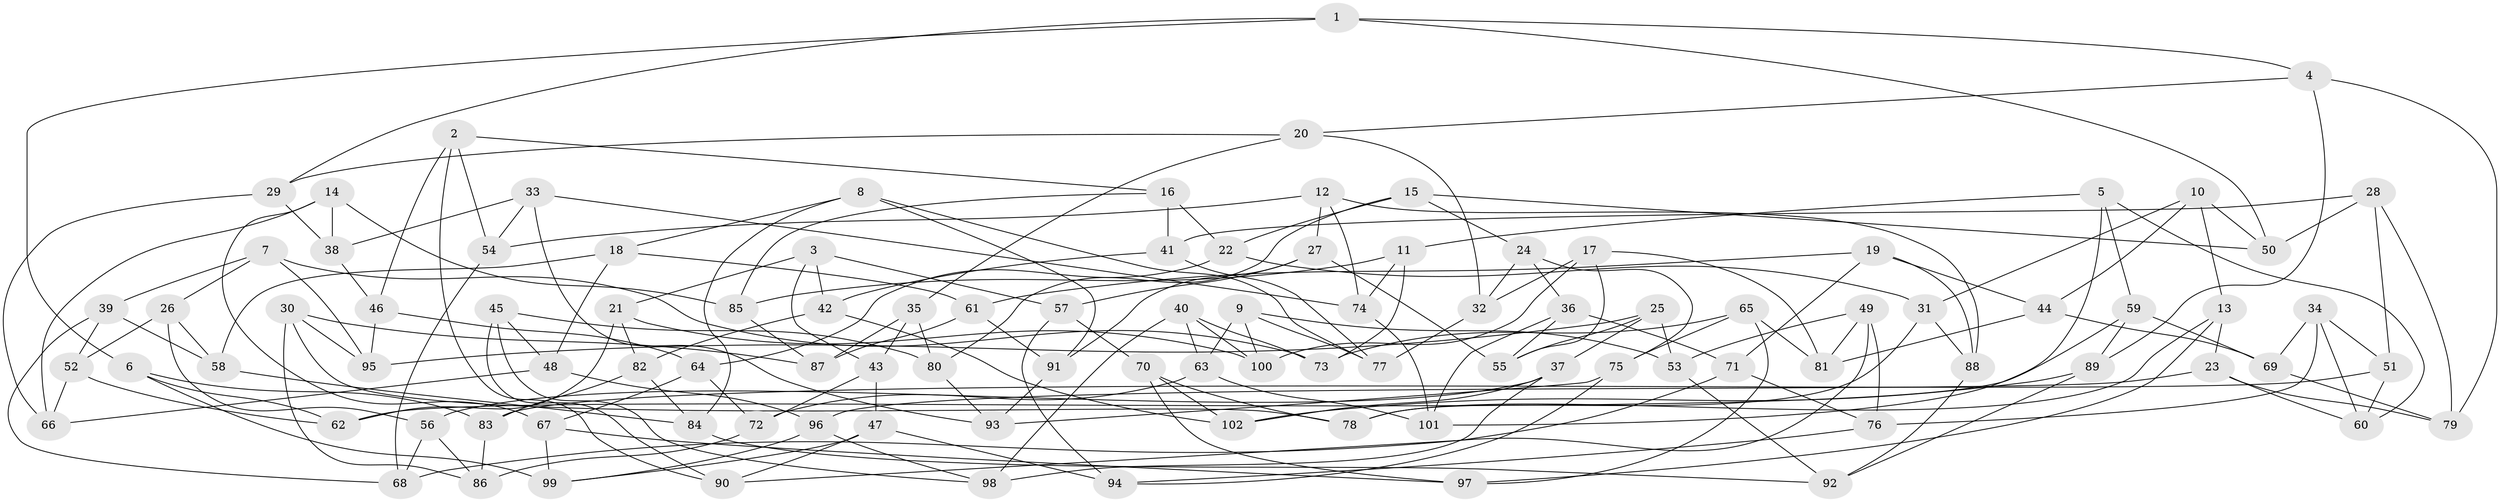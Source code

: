 // Generated by graph-tools (version 1.1) at 2025/59/03/09/25 04:59:27]
// undirected, 102 vertices, 204 edges
graph export_dot {
graph [start="1"]
  node [color=gray90,style=filled];
  1;
  2;
  3;
  4;
  5;
  6;
  7;
  8;
  9;
  10;
  11;
  12;
  13;
  14;
  15;
  16;
  17;
  18;
  19;
  20;
  21;
  22;
  23;
  24;
  25;
  26;
  27;
  28;
  29;
  30;
  31;
  32;
  33;
  34;
  35;
  36;
  37;
  38;
  39;
  40;
  41;
  42;
  43;
  44;
  45;
  46;
  47;
  48;
  49;
  50;
  51;
  52;
  53;
  54;
  55;
  56;
  57;
  58;
  59;
  60;
  61;
  62;
  63;
  64;
  65;
  66;
  67;
  68;
  69;
  70;
  71;
  72;
  73;
  74;
  75;
  76;
  77;
  78;
  79;
  80;
  81;
  82;
  83;
  84;
  85;
  86;
  87;
  88;
  89;
  90;
  91;
  92;
  93;
  94;
  95;
  96;
  97;
  98;
  99;
  100;
  101;
  102;
  1 -- 29;
  1 -- 50;
  1 -- 4;
  1 -- 6;
  2 -- 16;
  2 -- 54;
  2 -- 90;
  2 -- 46;
  3 -- 57;
  3 -- 42;
  3 -- 21;
  3 -- 43;
  4 -- 79;
  4 -- 20;
  4 -- 89;
  5 -- 59;
  5 -- 101;
  5 -- 60;
  5 -- 11;
  6 -- 83;
  6 -- 62;
  6 -- 99;
  7 -- 73;
  7 -- 26;
  7 -- 39;
  7 -- 95;
  8 -- 84;
  8 -- 91;
  8 -- 18;
  8 -- 77;
  9 -- 100;
  9 -- 77;
  9 -- 63;
  9 -- 53;
  10 -- 31;
  10 -- 44;
  10 -- 50;
  10 -- 13;
  11 -- 73;
  11 -- 85;
  11 -- 74;
  12 -- 27;
  12 -- 74;
  12 -- 88;
  12 -- 54;
  13 -- 97;
  13 -- 23;
  13 -- 78;
  14 -- 67;
  14 -- 85;
  14 -- 38;
  14 -- 66;
  15 -- 22;
  15 -- 24;
  15 -- 80;
  15 -- 50;
  16 -- 85;
  16 -- 41;
  16 -- 22;
  17 -- 81;
  17 -- 55;
  17 -- 100;
  17 -- 32;
  18 -- 58;
  18 -- 61;
  18 -- 48;
  19 -- 88;
  19 -- 44;
  19 -- 71;
  19 -- 61;
  20 -- 32;
  20 -- 35;
  20 -- 29;
  21 -- 100;
  21 -- 62;
  21 -- 82;
  22 -- 31;
  22 -- 64;
  23 -- 96;
  23 -- 60;
  23 -- 79;
  24 -- 75;
  24 -- 32;
  24 -- 36;
  25 -- 95;
  25 -- 55;
  25 -- 53;
  25 -- 37;
  26 -- 56;
  26 -- 52;
  26 -- 58;
  27 -- 57;
  27 -- 91;
  27 -- 55;
  28 -- 79;
  28 -- 41;
  28 -- 51;
  28 -- 50;
  29 -- 66;
  29 -- 38;
  30 -- 95;
  30 -- 78;
  30 -- 86;
  30 -- 87;
  31 -- 88;
  31 -- 78;
  32 -- 77;
  33 -- 38;
  33 -- 93;
  33 -- 74;
  33 -- 54;
  34 -- 69;
  34 -- 76;
  34 -- 51;
  34 -- 60;
  35 -- 87;
  35 -- 80;
  35 -- 43;
  36 -- 71;
  36 -- 55;
  36 -- 101;
  37 -- 56;
  37 -- 98;
  37 -- 102;
  38 -- 46;
  39 -- 58;
  39 -- 68;
  39 -- 52;
  40 -- 63;
  40 -- 98;
  40 -- 73;
  40 -- 100;
  41 -- 42;
  41 -- 77;
  42 -- 82;
  42 -- 102;
  43 -- 47;
  43 -- 72;
  44 -- 69;
  44 -- 81;
  45 -- 90;
  45 -- 98;
  45 -- 80;
  45 -- 48;
  46 -- 64;
  46 -- 95;
  47 -- 99;
  47 -- 90;
  47 -- 94;
  48 -- 96;
  48 -- 66;
  49 -- 81;
  49 -- 68;
  49 -- 76;
  49 -- 53;
  51 -- 60;
  51 -- 83;
  52 -- 62;
  52 -- 66;
  53 -- 92;
  54 -- 68;
  56 -- 86;
  56 -- 68;
  57 -- 94;
  57 -- 70;
  58 -- 84;
  59 -- 62;
  59 -- 89;
  59 -- 69;
  61 -- 87;
  61 -- 91;
  63 -- 72;
  63 -- 101;
  64 -- 72;
  64 -- 67;
  65 -- 75;
  65 -- 73;
  65 -- 81;
  65 -- 97;
  67 -- 97;
  67 -- 99;
  69 -- 79;
  70 -- 102;
  70 -- 78;
  70 -- 97;
  71 -- 76;
  71 -- 90;
  72 -- 86;
  74 -- 101;
  75 -- 93;
  75 -- 94;
  76 -- 94;
  80 -- 93;
  82 -- 83;
  82 -- 84;
  83 -- 86;
  84 -- 92;
  85 -- 87;
  88 -- 92;
  89 -- 92;
  89 -- 102;
  91 -- 93;
  96 -- 98;
  96 -- 99;
}

